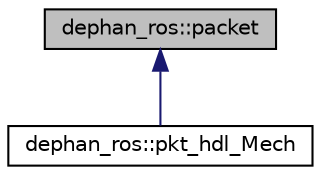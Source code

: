 digraph "dephan_ros::packet"
{
 // LATEX_PDF_SIZE
  edge [fontname="Helvetica",fontsize="10",labelfontname="Helvetica",labelfontsize="10"];
  node [fontname="Helvetica",fontsize="10",shape=record];
  Node1 [label="dephan_ros::packet",height=0.2,width=0.4,color="black", fillcolor="grey75", style="filled", fontcolor="black",tooltip=" "];
  Node1 -> Node2 [dir="back",color="midnightblue",fontsize="10",style="solid",fontname="Helvetica"];
  Node2 [label="dephan_ros::pkt_hdl_Mech",height=0.2,width=0.4,color="black", fillcolor="white", style="filled",URL="$classdephan__ros_1_1pkt__hdl__Mech.html",tooltip=" "];
}
